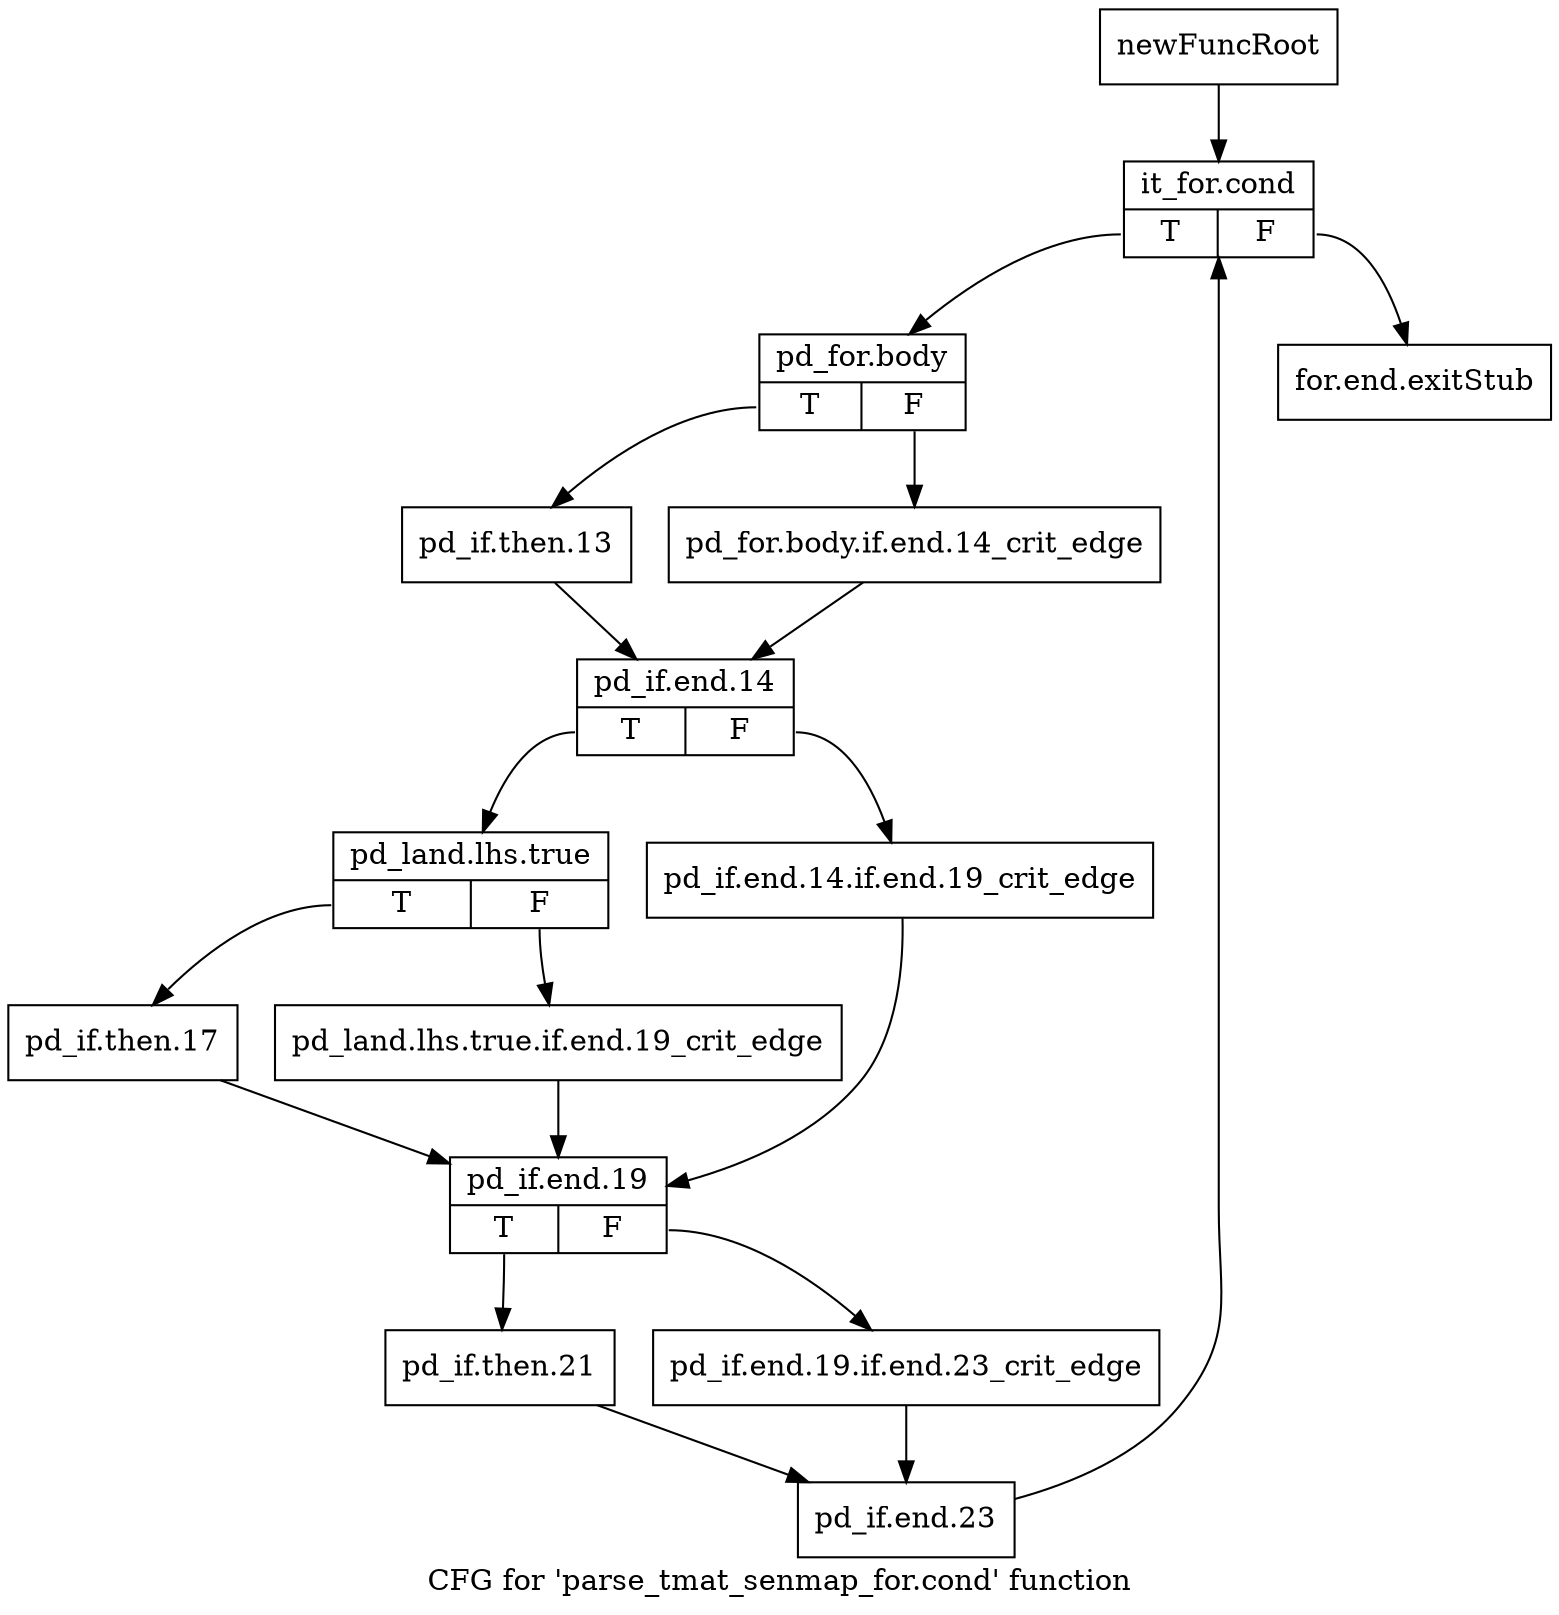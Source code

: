 digraph "CFG for 'parse_tmat_senmap_for.cond' function" {
	label="CFG for 'parse_tmat_senmap_for.cond' function";

	Node0x12e8730 [shape=record,label="{newFuncRoot}"];
	Node0x12e8730 -> Node0x12e87d0;
	Node0x12e8780 [shape=record,label="{for.end.exitStub}"];
	Node0x12e87d0 [shape=record,label="{it_for.cond|{<s0>T|<s1>F}}"];
	Node0x12e87d0:s0 -> Node0x12e8820;
	Node0x12e87d0:s1 -> Node0x12e8780;
	Node0x12e8820 [shape=record,label="{pd_for.body|{<s0>T|<s1>F}}"];
	Node0x12e8820:s0 -> Node0x12e88c0;
	Node0x12e8820:s1 -> Node0x12e8870;
	Node0x12e8870 [shape=record,label="{pd_for.body.if.end.14_crit_edge}"];
	Node0x12e8870 -> Node0x12e8910;
	Node0x12e88c0 [shape=record,label="{pd_if.then.13}"];
	Node0x12e88c0 -> Node0x12e8910;
	Node0x12e8910 [shape=record,label="{pd_if.end.14|{<s0>T|<s1>F}}"];
	Node0x12e8910:s0 -> Node0x12e89b0;
	Node0x12e8910:s1 -> Node0x12e8960;
	Node0x12e8960 [shape=record,label="{pd_if.end.14.if.end.19_crit_edge}"];
	Node0x12e8960 -> Node0x12e8aa0;
	Node0x12e89b0 [shape=record,label="{pd_land.lhs.true|{<s0>T|<s1>F}}"];
	Node0x12e89b0:s0 -> Node0x12e8a50;
	Node0x12e89b0:s1 -> Node0x12e8a00;
	Node0x12e8a00 [shape=record,label="{pd_land.lhs.true.if.end.19_crit_edge}"];
	Node0x12e8a00 -> Node0x12e8aa0;
	Node0x12e8a50 [shape=record,label="{pd_if.then.17}"];
	Node0x12e8a50 -> Node0x12e8aa0;
	Node0x12e8aa0 [shape=record,label="{pd_if.end.19|{<s0>T|<s1>F}}"];
	Node0x12e8aa0:s0 -> Node0x12e8b40;
	Node0x12e8aa0:s1 -> Node0x12e8af0;
	Node0x12e8af0 [shape=record,label="{pd_if.end.19.if.end.23_crit_edge}"];
	Node0x12e8af0 -> Node0x12e8b90;
	Node0x12e8b40 [shape=record,label="{pd_if.then.21}"];
	Node0x12e8b40 -> Node0x12e8b90;
	Node0x12e8b90 [shape=record,label="{pd_if.end.23}"];
	Node0x12e8b90 -> Node0x12e87d0;
}
